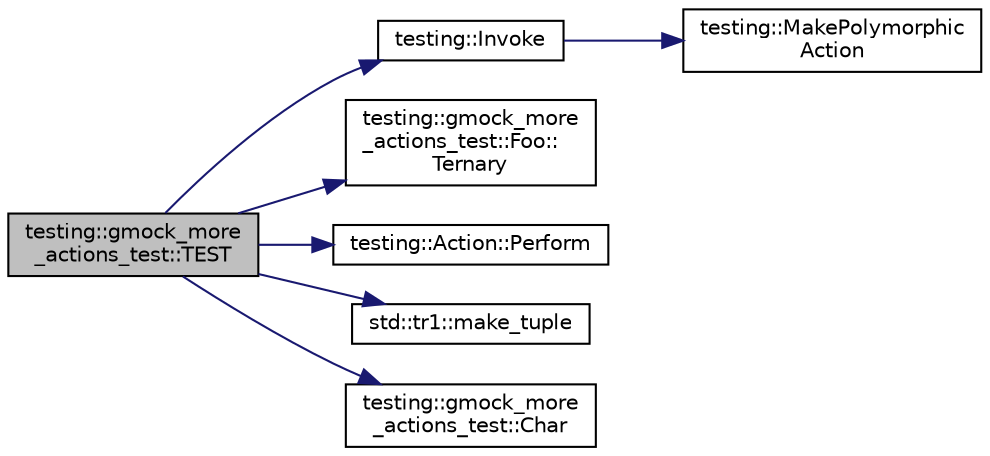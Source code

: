 digraph "testing::gmock_more_actions_test::TEST"
{
  edge [fontname="Helvetica",fontsize="10",labelfontname="Helvetica",labelfontsize="10"];
  node [fontname="Helvetica",fontsize="10",shape=record];
  rankdir="LR";
  Node191 [label="testing::gmock_more\l_actions_test::TEST",height=0.2,width=0.4,color="black", fillcolor="grey75", style="filled", fontcolor="black"];
  Node191 -> Node192 [color="midnightblue",fontsize="10",style="solid",fontname="Helvetica"];
  Node192 [label="testing::Invoke",height=0.2,width=0.4,color="black", fillcolor="white", style="filled",URL="$d0/d75/namespacetesting.html#a12aebaf8363d49a383047529f798b694"];
  Node192 -> Node193 [color="midnightblue",fontsize="10",style="solid",fontname="Helvetica"];
  Node193 [label="testing::MakePolymorphic\lAction",height=0.2,width=0.4,color="black", fillcolor="white", style="filled",URL="$d0/d75/namespacetesting.html#a36bd06c5ea972c6df0bd9f40a7a94c65"];
  Node191 -> Node194 [color="midnightblue",fontsize="10",style="solid",fontname="Helvetica"];
  Node194 [label="testing::gmock_more\l_actions_test::Foo::\lTernary",height=0.2,width=0.4,color="black", fillcolor="white", style="filled",URL="$da/d08/classtesting_1_1gmock__more__actions__test_1_1_foo.html#afc5b86988210ad598fa3a2a9822297e4"];
  Node191 -> Node195 [color="midnightblue",fontsize="10",style="solid",fontname="Helvetica"];
  Node195 [label="testing::Action::Perform",height=0.2,width=0.4,color="black", fillcolor="white", style="filled",URL="$d0/dd1/classtesting_1_1_action.html#ad00a03062885685da84b308e6e8ff4cb"];
  Node191 -> Node196 [color="midnightblue",fontsize="10",style="solid",fontname="Helvetica"];
  Node196 [label="std::tr1::make_tuple",height=0.2,width=0.4,color="black", fillcolor="white", style="filled",URL="$d2/db7/namespacestd_1_1tr1.html#af7e12a0f5b5791b5b7c49a5a17b85359"];
  Node191 -> Node197 [color="midnightblue",fontsize="10",style="solid",fontname="Helvetica"];
  Node197 [label="testing::gmock_more\l_actions_test::Char",height=0.2,width=0.4,color="black", fillcolor="white", style="filled",URL="$d1/d7a/namespacetesting_1_1gmock__more__actions__test.html#af69e6906d734a99d60480e4291891d66"];
}

